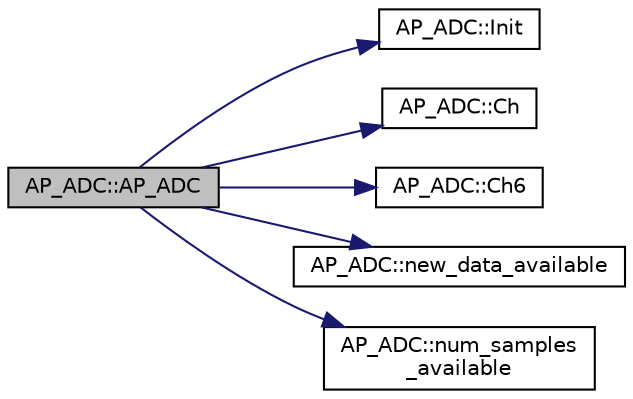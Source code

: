 digraph "AP_ADC::AP_ADC"
{
 // INTERACTIVE_SVG=YES
  edge [fontname="Helvetica",fontsize="10",labelfontname="Helvetica",labelfontsize="10"];
  node [fontname="Helvetica",fontsize="10",shape=record];
  rankdir="LR";
  Node1 [label="AP_ADC::AP_ADC",height=0.2,width=0.4,color="black", fillcolor="grey75", style="filled", fontcolor="black"];
  Node1 -> Node2 [color="midnightblue",fontsize="10",style="solid",fontname="Helvetica"];
  Node2 [label="AP_ADC::Init",height=0.2,width=0.4,color="black", fillcolor="white", style="filled",URL="$classAP__ADC.html#a3e3f2b27090b3f6e12ae44387856c28e"];
  Node1 -> Node3 [color="midnightblue",fontsize="10",style="solid",fontname="Helvetica"];
  Node3 [label="AP_ADC::Ch",height=0.2,width=0.4,color="black", fillcolor="white", style="filled",URL="$classAP__ADC.html#a56d48d12c85ac39ca1691f1eee9c6889"];
  Node1 -> Node4 [color="midnightblue",fontsize="10",style="solid",fontname="Helvetica"];
  Node4 [label="AP_ADC::Ch6",height=0.2,width=0.4,color="black", fillcolor="white", style="filled",URL="$classAP__ADC.html#a394fc5e2639fee226446cf0495828286"];
  Node1 -> Node5 [color="midnightblue",fontsize="10",style="solid",fontname="Helvetica"];
  Node5 [label="AP_ADC::new_data_available",height=0.2,width=0.4,color="black", fillcolor="white", style="filled",URL="$classAP__ADC.html#ad68747c668529d9c7f056837aec20293"];
  Node1 -> Node6 [color="midnightblue",fontsize="10",style="solid",fontname="Helvetica"];
  Node6 [label="AP_ADC::num_samples\l_available",height=0.2,width=0.4,color="black", fillcolor="white", style="filled",URL="$classAP__ADC.html#a4b7c5b5066a56568648c94a61b51cb52"];
}
